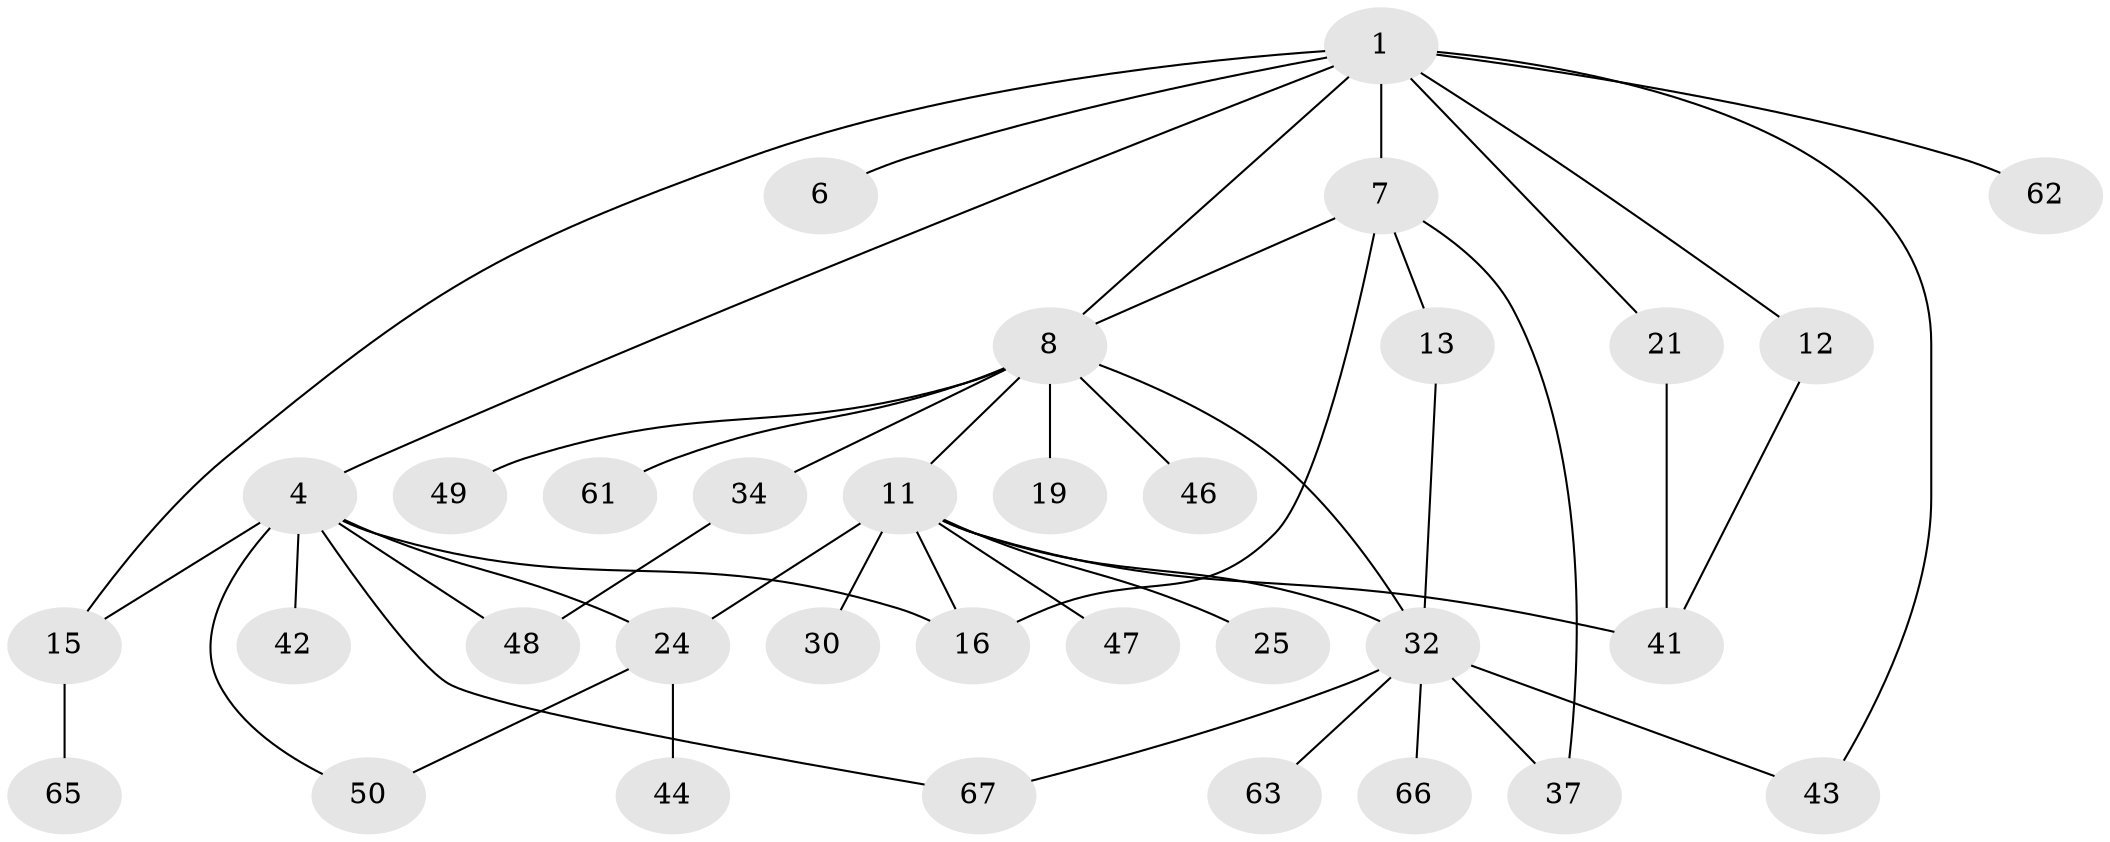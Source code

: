 // original degree distribution, {3: 0.1791044776119403, 6: 0.05970149253731343, 4: 0.08955223880597014, 2: 0.31343283582089554, 5: 0.029850746268656716, 7: 0.014925373134328358, 1: 0.31343283582089554}
// Generated by graph-tools (version 1.1) at 2025/13/03/09/25 04:13:21]
// undirected, 33 vertices, 46 edges
graph export_dot {
graph [start="1"]
  node [color=gray90,style=filled];
  1 [super="+2"];
  4 [super="+29+56+18"];
  6 [super="+22"];
  7;
  8 [super="+45+10+9+17"];
  11 [super="+14+23+36"];
  12;
  13 [super="+27"];
  15 [super="+35+53+31"];
  16 [super="+26"];
  19;
  21;
  24 [super="+55"];
  25;
  30;
  32 [super="+59+58+38"];
  34;
  37 [super="+40+64"];
  41;
  42;
  43 [super="+54"];
  44;
  46;
  47;
  48 [super="+51"];
  49;
  50;
  61;
  62;
  63;
  65;
  66;
  67;
  1 -- 6;
  1 -- 43;
  1 -- 4;
  1 -- 7;
  1 -- 8;
  1 -- 12;
  1 -- 15;
  1 -- 21;
  1 -- 62;
  4 -- 48;
  4 -- 50;
  4 -- 16;
  4 -- 67;
  4 -- 24;
  4 -- 42;
  4 -- 15;
  7 -- 8;
  7 -- 13;
  7 -- 37;
  7 -- 16;
  8 -- 11 [weight=2];
  8 -- 32;
  8 -- 61;
  8 -- 49;
  8 -- 34;
  8 -- 19;
  8 -- 46;
  11 -- 16;
  11 -- 32;
  11 -- 25;
  11 -- 30;
  11 -- 41;
  11 -- 47;
  11 -- 24;
  12 -- 41;
  13 -- 32;
  15 -- 65;
  21 -- 41;
  24 -- 44;
  24 -- 50;
  32 -- 66;
  32 -- 37;
  32 -- 63;
  32 -- 67;
  32 -- 43;
  34 -- 48;
}
